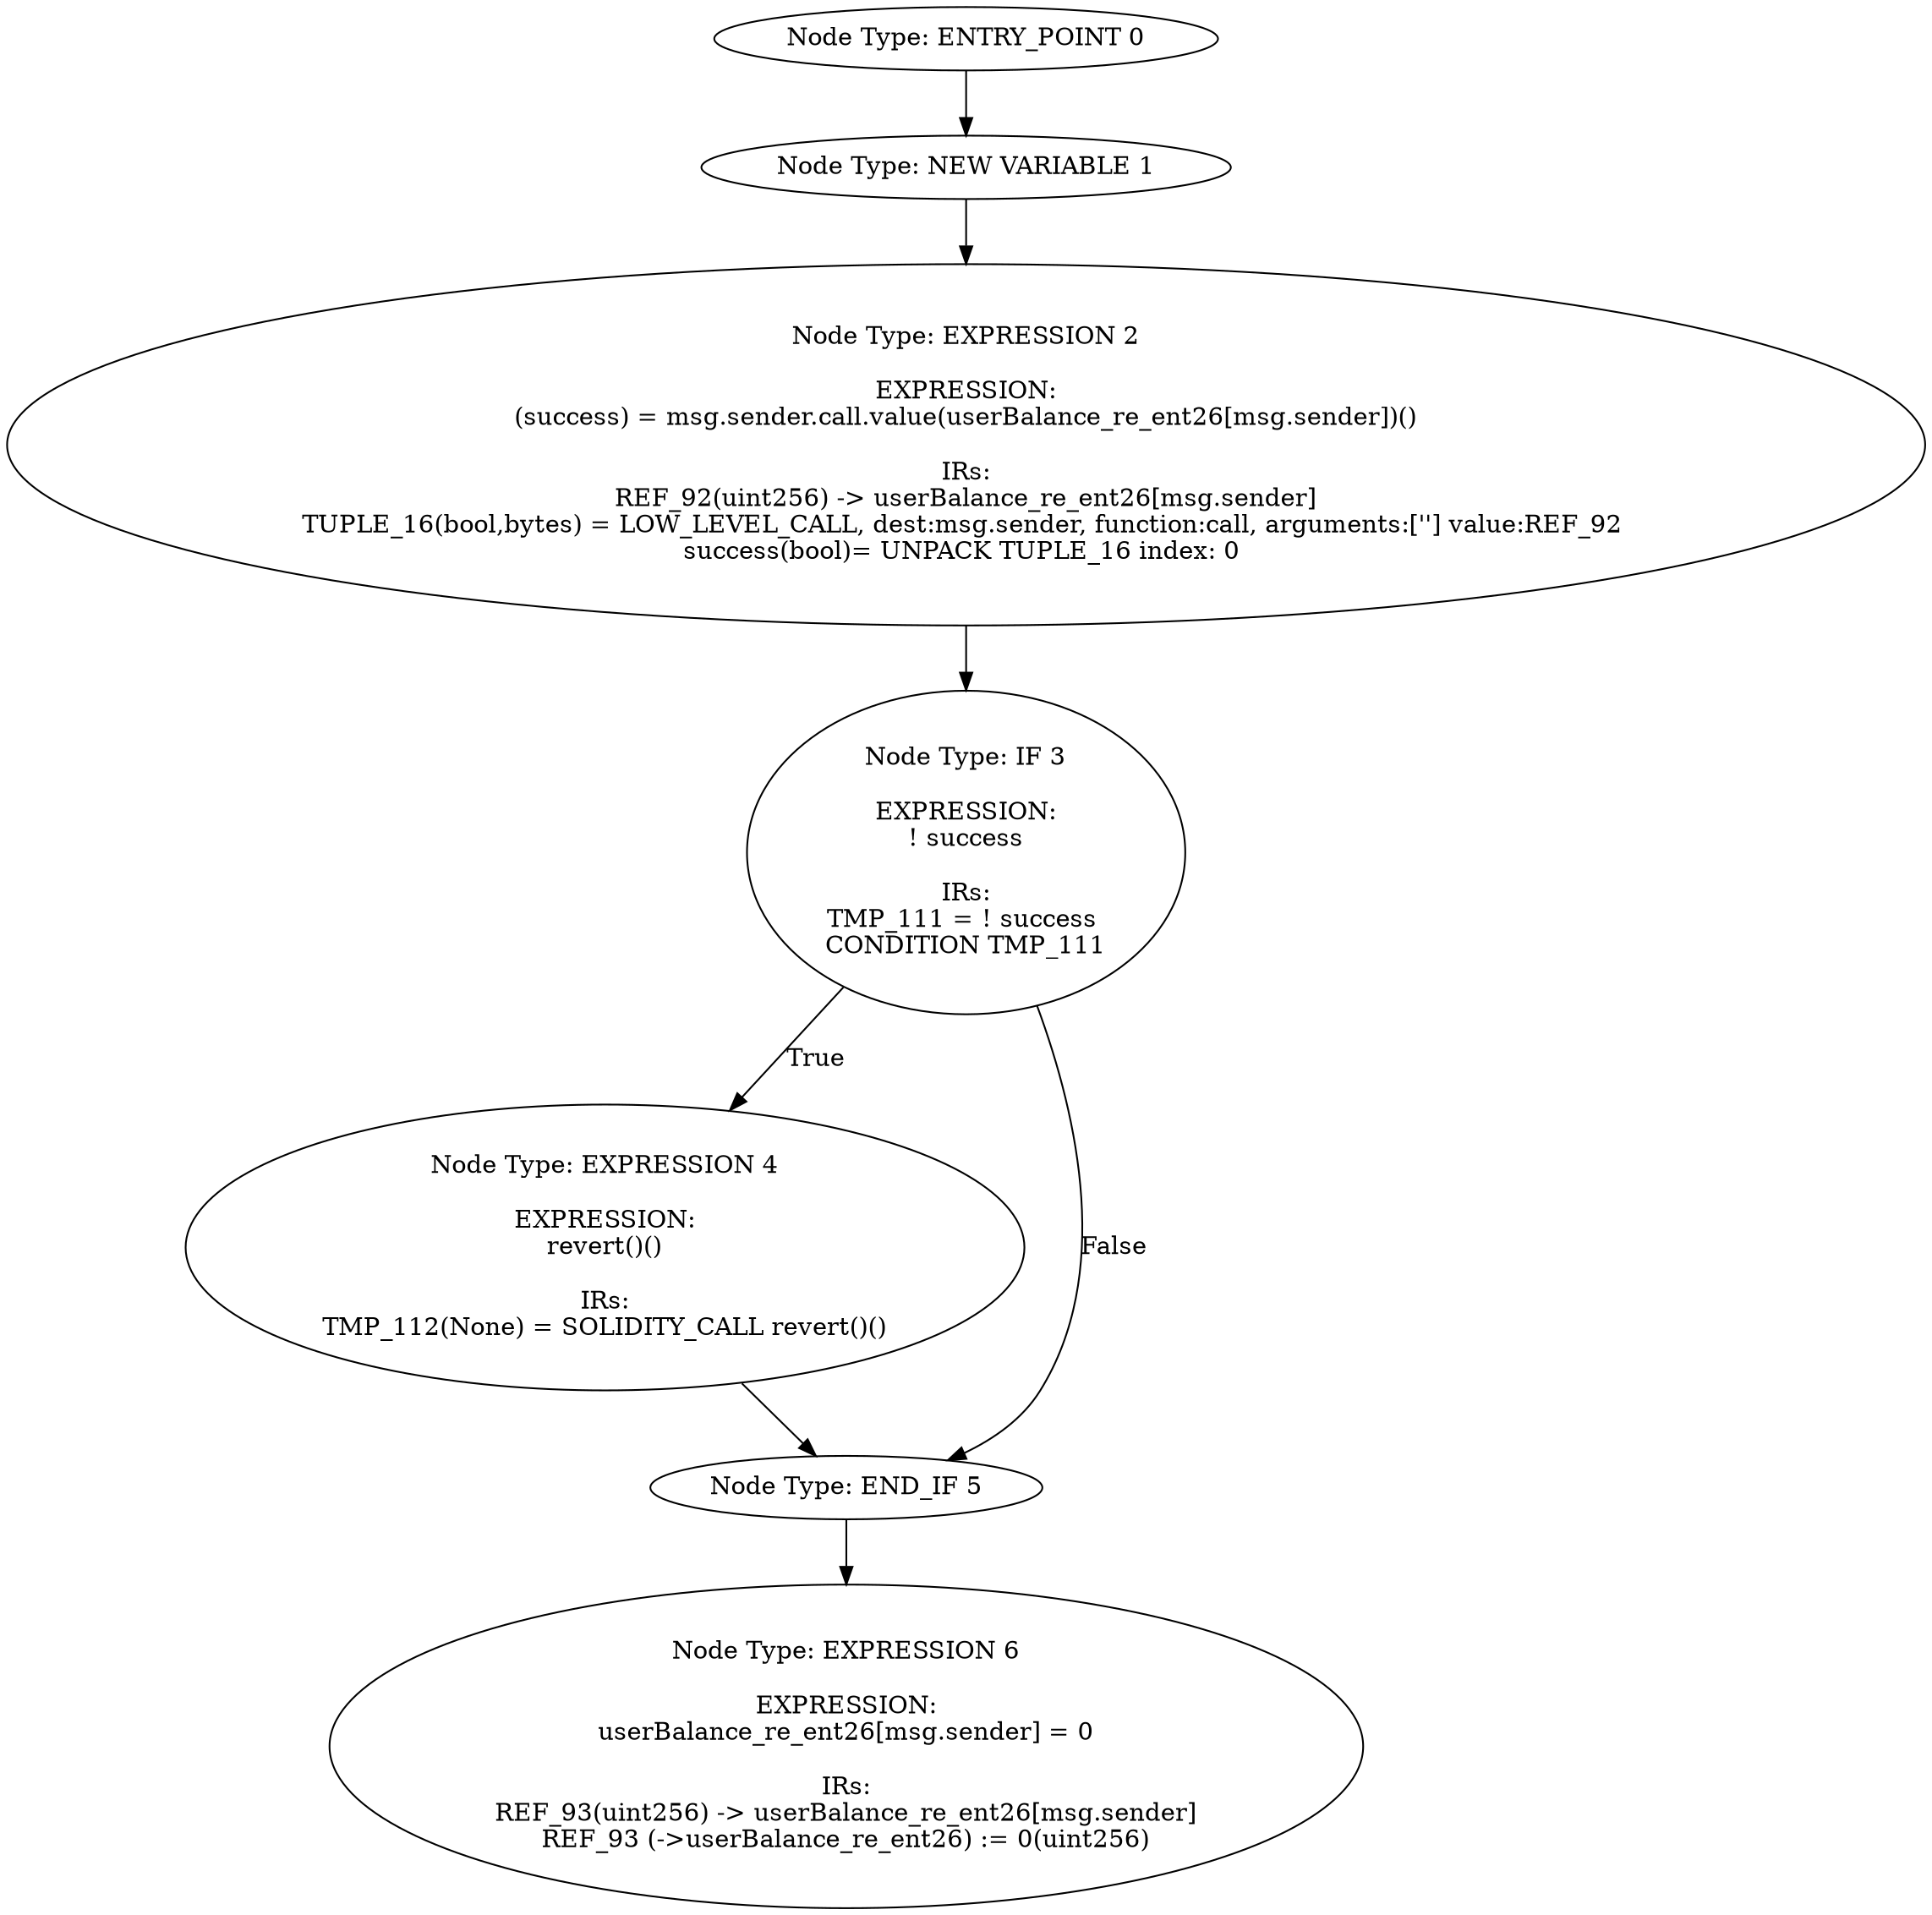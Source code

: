digraph{
0[label="Node Type: ENTRY_POINT 0
"];
0->1;
1[label="Node Type: NEW VARIABLE 1
"];
1->2;
2[label="Node Type: EXPRESSION 2

EXPRESSION:
(success) = msg.sender.call.value(userBalance_re_ent26[msg.sender])()

IRs:
REF_92(uint256) -> userBalance_re_ent26[msg.sender]
TUPLE_16(bool,bytes) = LOW_LEVEL_CALL, dest:msg.sender, function:call, arguments:[''] value:REF_92 
success(bool)= UNPACK TUPLE_16 index: 0 "];
2->3;
3[label="Node Type: IF 3

EXPRESSION:
! success

IRs:
TMP_111 = ! success 
CONDITION TMP_111"];
3->4[label="True"];
3->5[label="False"];
4[label="Node Type: EXPRESSION 4

EXPRESSION:
revert()()

IRs:
TMP_112(None) = SOLIDITY_CALL revert()()"];
4->5;
5[label="Node Type: END_IF 5
"];
5->6;
6[label="Node Type: EXPRESSION 6

EXPRESSION:
userBalance_re_ent26[msg.sender] = 0

IRs:
REF_93(uint256) -> userBalance_re_ent26[msg.sender]
REF_93 (->userBalance_re_ent26) := 0(uint256)"];
}
